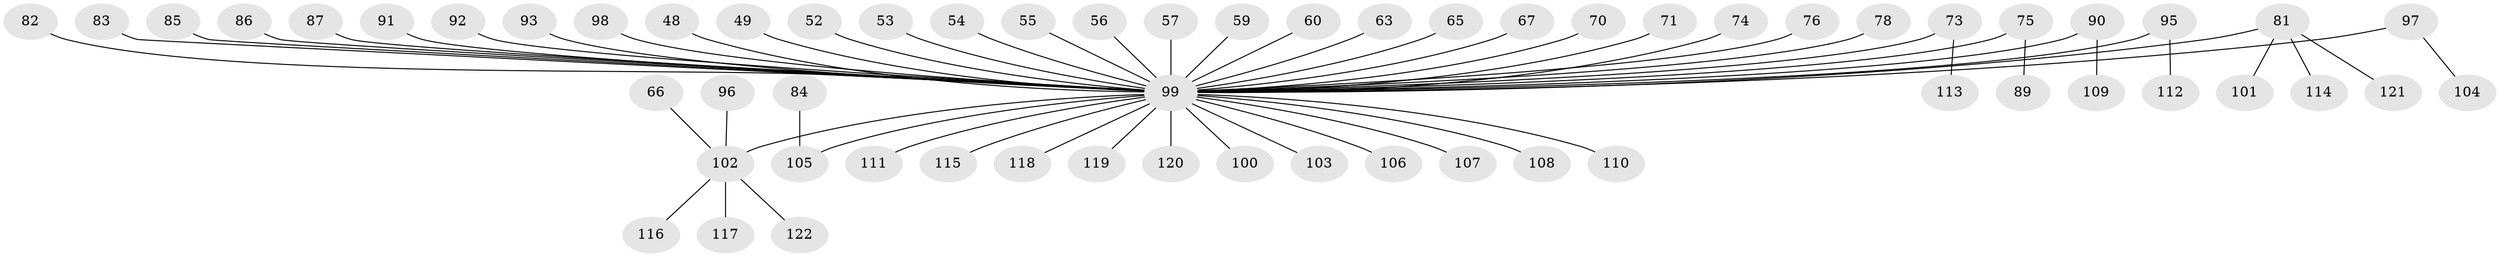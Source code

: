 // original degree distribution, {3: 0.040983606557377046, 5: 0.040983606557377046, 27: 0.00819672131147541, 11: 0.01639344262295082, 4: 0.01639344262295082, 6: 0.01639344262295082, 1: 0.6721311475409836, 2: 0.18032786885245902, 7: 0.00819672131147541}
// Generated by graph-tools (version 1.1) at 2025/47/03/09/25 04:47:42]
// undirected, 61 vertices, 60 edges
graph export_dot {
graph [start="1"]
  node [color=gray90,style=filled];
  48;
  49;
  52;
  53;
  54;
  55;
  56;
  57;
  59;
  60;
  63;
  65;
  66;
  67 [super="+35"];
  70;
  71;
  73 [super="+58"];
  74;
  75;
  76;
  78;
  81 [super="+68"];
  82;
  83;
  84;
  85;
  86 [super="+13"];
  87;
  89;
  90;
  91;
  92;
  93;
  95;
  96;
  97 [super="+36+88"];
  98;
  99 [super="+77+40+51+94+80+42+43+46+47+64+50"];
  100;
  101;
  102 [super="+45+72"];
  103;
  104;
  105 [super="+30"];
  106;
  107;
  108;
  109;
  110;
  111;
  112;
  113;
  114;
  115;
  116;
  117;
  118;
  119;
  120;
  121;
  122;
  48 -- 99;
  49 -- 99;
  52 -- 99;
  53 -- 99;
  54 -- 99;
  55 -- 99;
  56 -- 99;
  57 -- 99;
  59 -- 99;
  60 -- 99;
  63 -- 99;
  65 -- 99;
  66 -- 102;
  67 -- 99;
  70 -- 99;
  71 -- 99;
  73 -- 113;
  73 -- 99;
  74 -- 99;
  75 -- 89;
  75 -- 99;
  76 -- 99;
  78 -- 99;
  81 -- 114;
  81 -- 99;
  81 -- 101;
  81 -- 121;
  82 -- 99;
  83 -- 99;
  84 -- 105;
  85 -- 99;
  86 -- 99;
  87 -- 99;
  90 -- 109;
  90 -- 99;
  91 -- 99;
  92 -- 99;
  93 -- 99;
  95 -- 112;
  95 -- 99;
  96 -- 102;
  97 -- 104;
  97 -- 99;
  98 -- 99;
  99 -- 120;
  99 -- 100;
  99 -- 102;
  99 -- 103;
  99 -- 105;
  99 -- 106;
  99 -- 107;
  99 -- 108;
  99 -- 110;
  99 -- 115;
  99 -- 118;
  99 -- 119;
  99 -- 111;
  102 -- 117;
  102 -- 116;
  102 -- 122;
}
